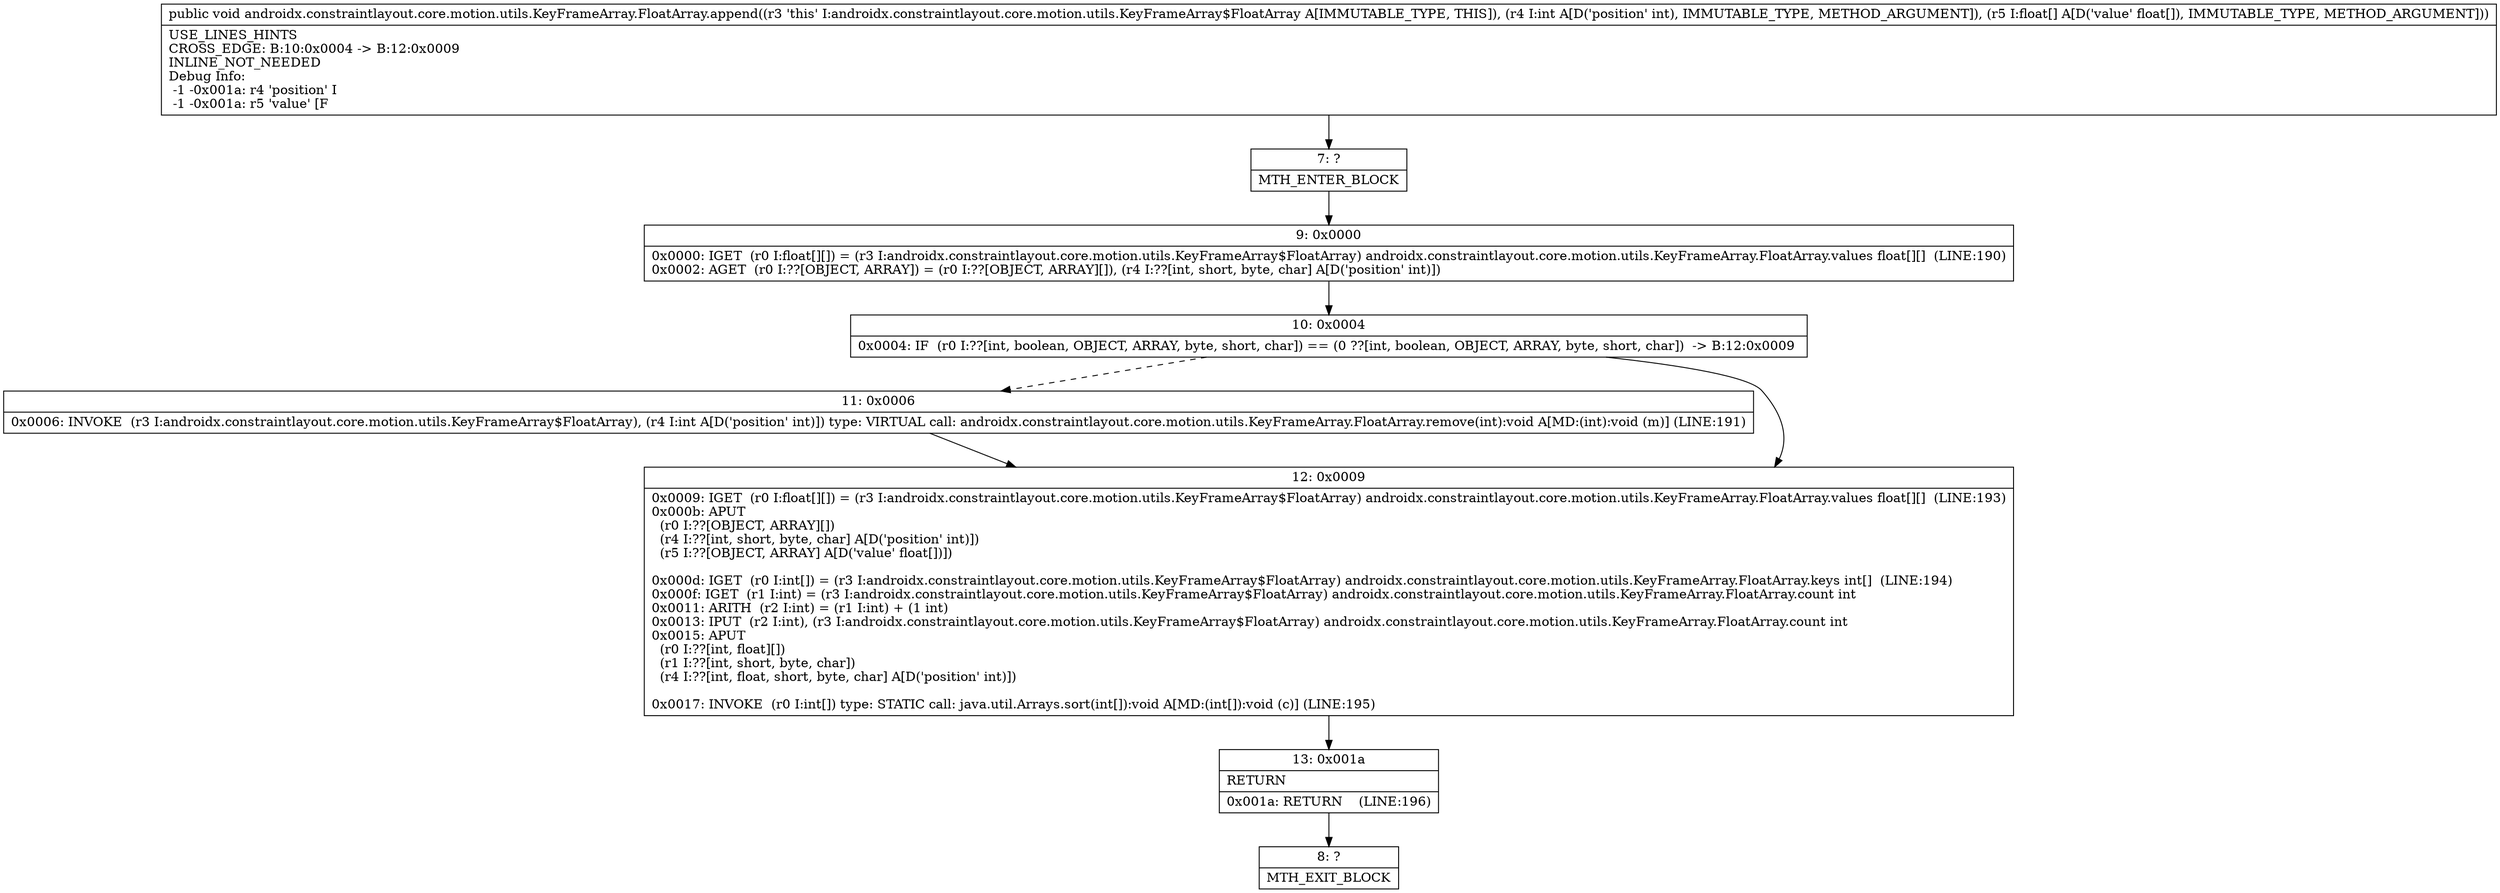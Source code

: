 digraph "CFG forandroidx.constraintlayout.core.motion.utils.KeyFrameArray.FloatArray.append(I[F)V" {
Node_7 [shape=record,label="{7\:\ ?|MTH_ENTER_BLOCK\l}"];
Node_9 [shape=record,label="{9\:\ 0x0000|0x0000: IGET  (r0 I:float[][]) = (r3 I:androidx.constraintlayout.core.motion.utils.KeyFrameArray$FloatArray) androidx.constraintlayout.core.motion.utils.KeyFrameArray.FloatArray.values float[][]  (LINE:190)\l0x0002: AGET  (r0 I:??[OBJECT, ARRAY]) = (r0 I:??[OBJECT, ARRAY][]), (r4 I:??[int, short, byte, char] A[D('position' int)]) \l}"];
Node_10 [shape=record,label="{10\:\ 0x0004|0x0004: IF  (r0 I:??[int, boolean, OBJECT, ARRAY, byte, short, char]) == (0 ??[int, boolean, OBJECT, ARRAY, byte, short, char])  \-\> B:12:0x0009 \l}"];
Node_11 [shape=record,label="{11\:\ 0x0006|0x0006: INVOKE  (r3 I:androidx.constraintlayout.core.motion.utils.KeyFrameArray$FloatArray), (r4 I:int A[D('position' int)]) type: VIRTUAL call: androidx.constraintlayout.core.motion.utils.KeyFrameArray.FloatArray.remove(int):void A[MD:(int):void (m)] (LINE:191)\l}"];
Node_12 [shape=record,label="{12\:\ 0x0009|0x0009: IGET  (r0 I:float[][]) = (r3 I:androidx.constraintlayout.core.motion.utils.KeyFrameArray$FloatArray) androidx.constraintlayout.core.motion.utils.KeyFrameArray.FloatArray.values float[][]  (LINE:193)\l0x000b: APUT  \l  (r0 I:??[OBJECT, ARRAY][])\l  (r4 I:??[int, short, byte, char] A[D('position' int)])\l  (r5 I:??[OBJECT, ARRAY] A[D('value' float[])])\l \l0x000d: IGET  (r0 I:int[]) = (r3 I:androidx.constraintlayout.core.motion.utils.KeyFrameArray$FloatArray) androidx.constraintlayout.core.motion.utils.KeyFrameArray.FloatArray.keys int[]  (LINE:194)\l0x000f: IGET  (r1 I:int) = (r3 I:androidx.constraintlayout.core.motion.utils.KeyFrameArray$FloatArray) androidx.constraintlayout.core.motion.utils.KeyFrameArray.FloatArray.count int \l0x0011: ARITH  (r2 I:int) = (r1 I:int) + (1 int) \l0x0013: IPUT  (r2 I:int), (r3 I:androidx.constraintlayout.core.motion.utils.KeyFrameArray$FloatArray) androidx.constraintlayout.core.motion.utils.KeyFrameArray.FloatArray.count int \l0x0015: APUT  \l  (r0 I:??[int, float][])\l  (r1 I:??[int, short, byte, char])\l  (r4 I:??[int, float, short, byte, char] A[D('position' int)])\l \l0x0017: INVOKE  (r0 I:int[]) type: STATIC call: java.util.Arrays.sort(int[]):void A[MD:(int[]):void (c)] (LINE:195)\l}"];
Node_13 [shape=record,label="{13\:\ 0x001a|RETURN\l|0x001a: RETURN    (LINE:196)\l}"];
Node_8 [shape=record,label="{8\:\ ?|MTH_EXIT_BLOCK\l}"];
MethodNode[shape=record,label="{public void androidx.constraintlayout.core.motion.utils.KeyFrameArray.FloatArray.append((r3 'this' I:androidx.constraintlayout.core.motion.utils.KeyFrameArray$FloatArray A[IMMUTABLE_TYPE, THIS]), (r4 I:int A[D('position' int), IMMUTABLE_TYPE, METHOD_ARGUMENT]), (r5 I:float[] A[D('value' float[]), IMMUTABLE_TYPE, METHOD_ARGUMENT]))  | USE_LINES_HINTS\lCROSS_EDGE: B:10:0x0004 \-\> B:12:0x0009\lINLINE_NOT_NEEDED\lDebug Info:\l  \-1 \-0x001a: r4 'position' I\l  \-1 \-0x001a: r5 'value' [F\l}"];
MethodNode -> Node_7;Node_7 -> Node_9;
Node_9 -> Node_10;
Node_10 -> Node_11[style=dashed];
Node_10 -> Node_12;
Node_11 -> Node_12;
Node_12 -> Node_13;
Node_13 -> Node_8;
}

